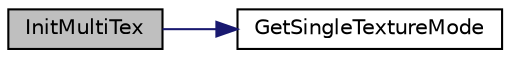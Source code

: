 digraph "InitMultiTex"
{
  edge [fontname="Helvetica",fontsize="10",labelfontname="Helvetica",labelfontsize="10"];
  node [fontname="Helvetica",fontsize="10",shape=record];
  rankdir="LR";
  Node1 [label="InitMultiTex",height=0.2,width=0.4,color="black", fillcolor="grey75", style="filled", fontcolor="black"];
  Node1 -> Node2 [color="midnightblue",fontsize="10",style="solid",fontname="Helvetica"];
  Node2 [label="GetSingleTextureMode",height=0.2,width=0.4,color="black", fillcolor="white", style="filled",URL="$tgf_8cpp.html#aa5af1ec4784ef904bb0d615cbc64fb55"];
}
